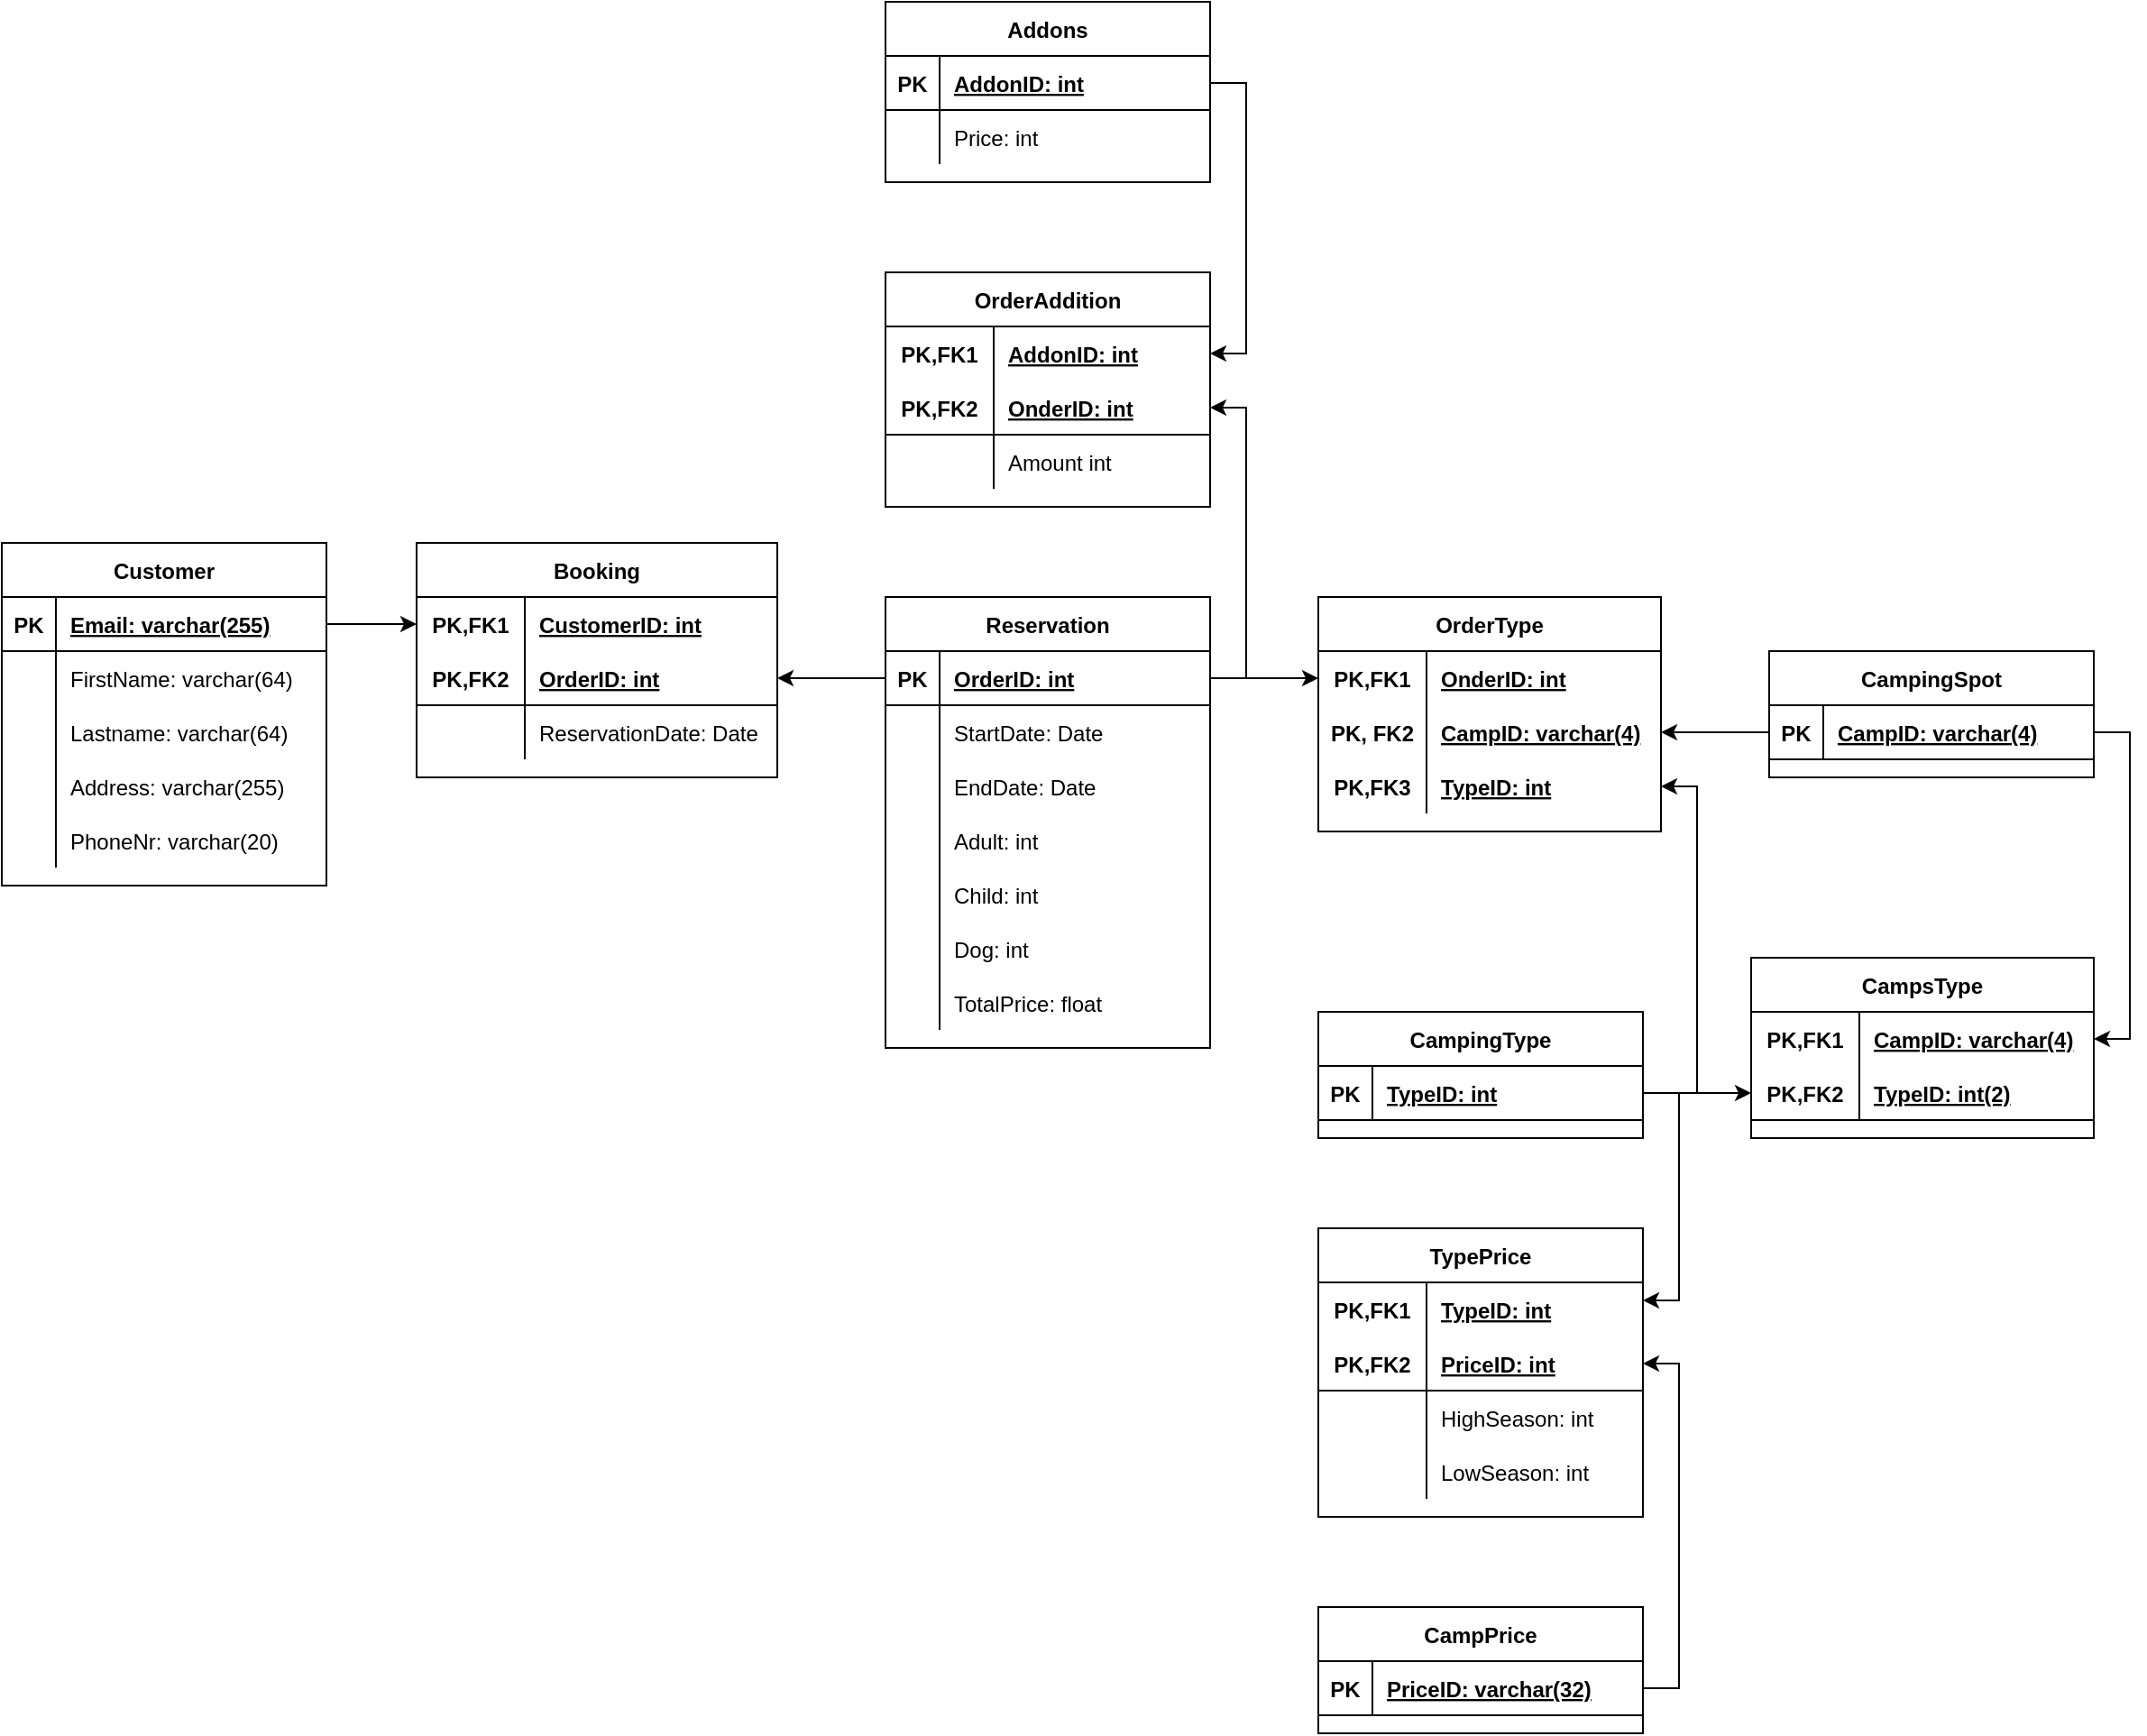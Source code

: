 <mxfile version="14.6.13" type="device"><diagram id="8k_QE-6eCoB8pI1QEJI6" name="Side-1"><mxGraphModel dx="1913" dy="806" grid="1" gridSize="10" guides="1" tooltips="1" connect="1" arrows="1" fold="1" page="1" pageScale="1" pageWidth="827" pageHeight="1169" math="0" shadow="0"><root><mxCell id="0"/><mxCell id="1" parent="0"/><mxCell id="-9gngWNy3dSb1qKCOOAD-1" value="Customer" style="shape=table;startSize=30;container=1;collapsible=1;childLayout=tableLayout;fixedRows=1;rowLines=0;fontStyle=1;align=center;resizeLast=1;" parent="1" vertex="1"><mxGeometry x="-600" y="400" width="180" height="190" as="geometry"/></mxCell><mxCell id="-9gngWNy3dSb1qKCOOAD-2" value="" style="shape=partialRectangle;collapsible=0;dropTarget=0;pointerEvents=0;fillColor=none;top=0;left=0;bottom=1;right=0;points=[[0,0.5],[1,0.5]];portConstraint=eastwest;" parent="-9gngWNy3dSb1qKCOOAD-1" vertex="1"><mxGeometry y="30" width="180" height="30" as="geometry"/></mxCell><mxCell id="-9gngWNy3dSb1qKCOOAD-3" value="PK" style="shape=partialRectangle;connectable=0;fillColor=none;top=0;left=0;bottom=0;right=0;fontStyle=1;overflow=hidden;" parent="-9gngWNy3dSb1qKCOOAD-2" vertex="1"><mxGeometry width="30" height="30" as="geometry"/></mxCell><mxCell id="-9gngWNy3dSb1qKCOOAD-4" value="Email: varchar(255)" style="shape=partialRectangle;connectable=0;fillColor=none;top=0;left=0;bottom=0;right=0;align=left;spacingLeft=6;fontStyle=5;overflow=hidden;" parent="-9gngWNy3dSb1qKCOOAD-2" vertex="1"><mxGeometry x="30" width="150" height="30" as="geometry"/></mxCell><mxCell id="-9gngWNy3dSb1qKCOOAD-5" value="" style="shape=partialRectangle;collapsible=0;dropTarget=0;pointerEvents=0;fillColor=none;top=0;left=0;bottom=0;right=0;points=[[0,0.5],[1,0.5]];portConstraint=eastwest;" parent="-9gngWNy3dSb1qKCOOAD-1" vertex="1"><mxGeometry y="60" width="180" height="30" as="geometry"/></mxCell><mxCell id="-9gngWNy3dSb1qKCOOAD-6" value="" style="shape=partialRectangle;connectable=0;fillColor=none;top=0;left=0;bottom=0;right=0;editable=1;overflow=hidden;" parent="-9gngWNy3dSb1qKCOOAD-5" vertex="1"><mxGeometry width="30" height="30" as="geometry"/></mxCell><mxCell id="-9gngWNy3dSb1qKCOOAD-7" value="FirstName: varchar(64)" style="shape=partialRectangle;connectable=0;fillColor=none;top=0;left=0;bottom=0;right=0;align=left;spacingLeft=6;overflow=hidden;" parent="-9gngWNy3dSb1qKCOOAD-5" vertex="1"><mxGeometry x="30" width="150" height="30" as="geometry"/></mxCell><mxCell id="-9gngWNy3dSb1qKCOOAD-135" value="" style="shape=partialRectangle;collapsible=0;dropTarget=0;pointerEvents=0;fillColor=none;top=0;left=0;bottom=0;right=0;points=[[0,0.5],[1,0.5]];portConstraint=eastwest;" parent="-9gngWNy3dSb1qKCOOAD-1" vertex="1"><mxGeometry y="90" width="180" height="30" as="geometry"/></mxCell><mxCell id="-9gngWNy3dSb1qKCOOAD-136" value="" style="shape=partialRectangle;connectable=0;fillColor=none;top=0;left=0;bottom=0;right=0;editable=1;overflow=hidden;" parent="-9gngWNy3dSb1qKCOOAD-135" vertex="1"><mxGeometry width="30" height="30" as="geometry"/></mxCell><mxCell id="-9gngWNy3dSb1qKCOOAD-137" value="Lastname: varchar(64)" style="shape=partialRectangle;connectable=0;fillColor=none;top=0;left=0;bottom=0;right=0;align=left;spacingLeft=6;overflow=hidden;" parent="-9gngWNy3dSb1qKCOOAD-135" vertex="1"><mxGeometry x="30" width="150" height="30" as="geometry"/></mxCell><mxCell id="-9gngWNy3dSb1qKCOOAD-8" value="" style="shape=partialRectangle;collapsible=0;dropTarget=0;pointerEvents=0;fillColor=none;top=0;left=0;bottom=0;right=0;points=[[0,0.5],[1,0.5]];portConstraint=eastwest;" parent="-9gngWNy3dSb1qKCOOAD-1" vertex="1"><mxGeometry y="120" width="180" height="30" as="geometry"/></mxCell><mxCell id="-9gngWNy3dSb1qKCOOAD-9" value="" style="shape=partialRectangle;connectable=0;fillColor=none;top=0;left=0;bottom=0;right=0;editable=1;overflow=hidden;" parent="-9gngWNy3dSb1qKCOOAD-8" vertex="1"><mxGeometry width="30" height="30" as="geometry"/></mxCell><mxCell id="-9gngWNy3dSb1qKCOOAD-10" value="Address: varchar(255)" style="shape=partialRectangle;connectable=0;fillColor=none;top=0;left=0;bottom=0;right=0;align=left;spacingLeft=6;overflow=hidden;" parent="-9gngWNy3dSb1qKCOOAD-8" vertex="1"><mxGeometry x="30" width="150" height="30" as="geometry"/></mxCell><mxCell id="-9gngWNy3dSb1qKCOOAD-11" value="" style="shape=partialRectangle;collapsible=0;dropTarget=0;pointerEvents=0;fillColor=none;top=0;left=0;bottom=0;right=0;points=[[0,0.5],[1,0.5]];portConstraint=eastwest;" parent="-9gngWNy3dSb1qKCOOAD-1" vertex="1"><mxGeometry y="150" width="180" height="30" as="geometry"/></mxCell><mxCell id="-9gngWNy3dSb1qKCOOAD-12" value="" style="shape=partialRectangle;connectable=0;fillColor=none;top=0;left=0;bottom=0;right=0;editable=1;overflow=hidden;" parent="-9gngWNy3dSb1qKCOOAD-11" vertex="1"><mxGeometry width="30" height="30" as="geometry"/></mxCell><mxCell id="-9gngWNy3dSb1qKCOOAD-13" value="PhoneNr: varchar(20)" style="shape=partialRectangle;connectable=0;fillColor=none;top=0;left=0;bottom=0;right=0;align=left;spacingLeft=6;overflow=hidden;" parent="-9gngWNy3dSb1qKCOOAD-11" vertex="1"><mxGeometry x="30" width="150" height="30" as="geometry"/></mxCell><mxCell id="-9gngWNy3dSb1qKCOOAD-17" value="Addons" style="shape=table;startSize=30;container=1;collapsible=1;childLayout=tableLayout;fixedRows=1;rowLines=0;fontStyle=1;align=center;resizeLast=1;" parent="1" vertex="1"><mxGeometry x="-110" y="100" width="180" height="100" as="geometry"/></mxCell><mxCell id="-9gngWNy3dSb1qKCOOAD-18" value="" style="shape=partialRectangle;collapsible=0;dropTarget=0;pointerEvents=0;fillColor=none;top=0;left=0;bottom=1;right=0;points=[[0,0.5],[1,0.5]];portConstraint=eastwest;" parent="-9gngWNy3dSb1qKCOOAD-17" vertex="1"><mxGeometry y="30" width="180" height="30" as="geometry"/></mxCell><mxCell id="-9gngWNy3dSb1qKCOOAD-19" value="PK" style="shape=partialRectangle;connectable=0;fillColor=none;top=0;left=0;bottom=0;right=0;fontStyle=1;overflow=hidden;" parent="-9gngWNy3dSb1qKCOOAD-18" vertex="1"><mxGeometry width="30" height="30" as="geometry"/></mxCell><mxCell id="-9gngWNy3dSb1qKCOOAD-20" value="AddonID: int" style="shape=partialRectangle;connectable=0;fillColor=none;top=0;left=0;bottom=0;right=0;align=left;spacingLeft=6;fontStyle=5;overflow=hidden;" parent="-9gngWNy3dSb1qKCOOAD-18" vertex="1"><mxGeometry x="30" width="150" height="30" as="geometry"/></mxCell><mxCell id="-9gngWNy3dSb1qKCOOAD-21" value="" style="shape=partialRectangle;collapsible=0;dropTarget=0;pointerEvents=0;fillColor=none;top=0;left=0;bottom=0;right=0;points=[[0,0.5],[1,0.5]];portConstraint=eastwest;" parent="-9gngWNy3dSb1qKCOOAD-17" vertex="1"><mxGeometry y="60" width="180" height="30" as="geometry"/></mxCell><mxCell id="-9gngWNy3dSb1qKCOOAD-22" value="" style="shape=partialRectangle;connectable=0;fillColor=none;top=0;left=0;bottom=0;right=0;editable=1;overflow=hidden;" parent="-9gngWNy3dSb1qKCOOAD-21" vertex="1"><mxGeometry width="30" height="30" as="geometry"/></mxCell><mxCell id="-9gngWNy3dSb1qKCOOAD-23" value="Price: int" style="shape=partialRectangle;connectable=0;fillColor=none;top=0;left=0;bottom=0;right=0;align=left;spacingLeft=6;overflow=hidden;" parent="-9gngWNy3dSb1qKCOOAD-21" vertex="1"><mxGeometry x="30" width="150" height="30" as="geometry"/></mxCell><mxCell id="-9gngWNy3dSb1qKCOOAD-46" value="CampingSpot" style="shape=table;startSize=30;container=1;collapsible=1;childLayout=tableLayout;fixedRows=1;rowLines=0;fontStyle=1;align=center;resizeLast=1;" parent="1" vertex="1"><mxGeometry x="380" y="460" width="180" height="70" as="geometry"/></mxCell><mxCell id="-9gngWNy3dSb1qKCOOAD-47" value="" style="shape=partialRectangle;collapsible=0;dropTarget=0;pointerEvents=0;fillColor=none;top=0;left=0;bottom=1;right=0;points=[[0,0.5],[1,0.5]];portConstraint=eastwest;" parent="-9gngWNy3dSb1qKCOOAD-46" vertex="1"><mxGeometry y="30" width="180" height="30" as="geometry"/></mxCell><mxCell id="-9gngWNy3dSb1qKCOOAD-48" value="PK" style="shape=partialRectangle;connectable=0;fillColor=none;top=0;left=0;bottom=0;right=0;fontStyle=1;overflow=hidden;" parent="-9gngWNy3dSb1qKCOOAD-47" vertex="1"><mxGeometry width="30" height="30" as="geometry"/></mxCell><mxCell id="-9gngWNy3dSb1qKCOOAD-49" value="CampID: varchar(4)" style="shape=partialRectangle;connectable=0;fillColor=none;top=0;left=0;bottom=0;right=0;align=left;spacingLeft=6;fontStyle=5;overflow=hidden;" parent="-9gngWNy3dSb1qKCOOAD-47" vertex="1"><mxGeometry x="30" width="150" height="30" as="geometry"/></mxCell><mxCell id="-9gngWNy3dSb1qKCOOAD-59" value="CampPrice" style="shape=table;startSize=30;container=1;collapsible=1;childLayout=tableLayout;fixedRows=1;rowLines=0;fontStyle=1;align=center;resizeLast=1;" parent="1" vertex="1"><mxGeometry x="130" y="990" width="180" height="70" as="geometry"/></mxCell><mxCell id="-9gngWNy3dSb1qKCOOAD-60" value="" style="shape=partialRectangle;collapsible=0;dropTarget=0;pointerEvents=0;fillColor=none;top=0;left=0;bottom=1;right=0;points=[[0,0.5],[1,0.5]];portConstraint=eastwest;" parent="-9gngWNy3dSb1qKCOOAD-59" vertex="1"><mxGeometry y="30" width="180" height="30" as="geometry"/></mxCell><mxCell id="-9gngWNy3dSb1qKCOOAD-61" value="PK" style="shape=partialRectangle;connectable=0;fillColor=none;top=0;left=0;bottom=0;right=0;fontStyle=1;overflow=hidden;" parent="-9gngWNy3dSb1qKCOOAD-60" vertex="1"><mxGeometry width="30" height="30" as="geometry"/></mxCell><mxCell id="-9gngWNy3dSb1qKCOOAD-62" value="PriceID: varchar(32)" style="shape=partialRectangle;connectable=0;fillColor=none;top=0;left=0;bottom=0;right=0;align=left;spacingLeft=6;fontStyle=5;overflow=hidden;" parent="-9gngWNy3dSb1qKCOOAD-60" vertex="1"><mxGeometry x="30" width="150" height="30" as="geometry"/></mxCell><mxCell id="-9gngWNy3dSb1qKCOOAD-122" value="Reservation" style="shape=table;startSize=30;container=1;collapsible=1;childLayout=tableLayout;fixedRows=1;rowLines=0;fontStyle=1;align=center;resizeLast=1;" parent="1" vertex="1"><mxGeometry x="-110" y="430" width="180" height="250" as="geometry"/></mxCell><mxCell id="-9gngWNy3dSb1qKCOOAD-123" value="" style="shape=partialRectangle;collapsible=0;dropTarget=0;pointerEvents=0;fillColor=none;top=0;left=0;bottom=1;right=0;points=[[0,0.5],[1,0.5]];portConstraint=eastwest;" parent="-9gngWNy3dSb1qKCOOAD-122" vertex="1"><mxGeometry y="30" width="180" height="30" as="geometry"/></mxCell><mxCell id="-9gngWNy3dSb1qKCOOAD-124" value="PK" style="shape=partialRectangle;connectable=0;fillColor=none;top=0;left=0;bottom=0;right=0;fontStyle=1;overflow=hidden;" parent="-9gngWNy3dSb1qKCOOAD-123" vertex="1"><mxGeometry width="30" height="30" as="geometry"/></mxCell><mxCell id="-9gngWNy3dSb1qKCOOAD-125" value="OrderID: int" style="shape=partialRectangle;connectable=0;fillColor=none;top=0;left=0;bottom=0;right=0;align=left;spacingLeft=6;fontStyle=5;overflow=hidden;" parent="-9gngWNy3dSb1qKCOOAD-123" vertex="1"><mxGeometry x="30" width="150" height="30" as="geometry"/></mxCell><mxCell id="-9gngWNy3dSb1qKCOOAD-126" value="" style="shape=partialRectangle;collapsible=0;dropTarget=0;pointerEvents=0;fillColor=none;top=0;left=0;bottom=0;right=0;points=[[0,0.5],[1,0.5]];portConstraint=eastwest;" parent="-9gngWNy3dSb1qKCOOAD-122" vertex="1"><mxGeometry y="60" width="180" height="30" as="geometry"/></mxCell><mxCell id="-9gngWNy3dSb1qKCOOAD-127" value="" style="shape=partialRectangle;connectable=0;fillColor=none;top=0;left=0;bottom=0;right=0;editable=1;overflow=hidden;" parent="-9gngWNy3dSb1qKCOOAD-126" vertex="1"><mxGeometry width="30" height="30" as="geometry"/></mxCell><mxCell id="-9gngWNy3dSb1qKCOOAD-128" value="StartDate: Date" style="shape=partialRectangle;connectable=0;fillColor=none;top=0;left=0;bottom=0;right=0;align=left;spacingLeft=6;overflow=hidden;" parent="-9gngWNy3dSb1qKCOOAD-126" vertex="1"><mxGeometry x="30" width="150" height="30" as="geometry"/></mxCell><mxCell id="-9gngWNy3dSb1qKCOOAD-129" value="" style="shape=partialRectangle;collapsible=0;dropTarget=0;pointerEvents=0;fillColor=none;top=0;left=0;bottom=0;right=0;points=[[0,0.5],[1,0.5]];portConstraint=eastwest;" parent="-9gngWNy3dSb1qKCOOAD-122" vertex="1"><mxGeometry y="90" width="180" height="30" as="geometry"/></mxCell><mxCell id="-9gngWNy3dSb1qKCOOAD-130" value="" style="shape=partialRectangle;connectable=0;fillColor=none;top=0;left=0;bottom=0;right=0;editable=1;overflow=hidden;" parent="-9gngWNy3dSb1qKCOOAD-129" vertex="1"><mxGeometry width="30" height="30" as="geometry"/></mxCell><mxCell id="-9gngWNy3dSb1qKCOOAD-131" value="EndDate: Date" style="shape=partialRectangle;connectable=0;fillColor=none;top=0;left=0;bottom=0;right=0;align=left;spacingLeft=6;overflow=hidden;" parent="-9gngWNy3dSb1qKCOOAD-129" vertex="1"><mxGeometry x="30" width="150" height="30" as="geometry"/></mxCell><mxCell id="-9gngWNy3dSb1qKCOOAD-132" value="" style="shape=partialRectangle;collapsible=0;dropTarget=0;pointerEvents=0;fillColor=none;top=0;left=0;bottom=0;right=0;points=[[0,0.5],[1,0.5]];portConstraint=eastwest;" parent="-9gngWNy3dSb1qKCOOAD-122" vertex="1"><mxGeometry y="120" width="180" height="30" as="geometry"/></mxCell><mxCell id="-9gngWNy3dSb1qKCOOAD-133" value="" style="shape=partialRectangle;connectable=0;fillColor=none;top=0;left=0;bottom=0;right=0;editable=1;overflow=hidden;" parent="-9gngWNy3dSb1qKCOOAD-132" vertex="1"><mxGeometry width="30" height="30" as="geometry"/></mxCell><mxCell id="-9gngWNy3dSb1qKCOOAD-134" value="Adult: int" style="shape=partialRectangle;connectable=0;fillColor=none;top=0;left=0;bottom=0;right=0;align=left;spacingLeft=6;overflow=hidden;" parent="-9gngWNy3dSb1qKCOOAD-132" vertex="1"><mxGeometry x="30" width="150" height="30" as="geometry"/></mxCell><mxCell id="-9gngWNy3dSb1qKCOOAD-138" value="" style="shape=partialRectangle;collapsible=0;dropTarget=0;pointerEvents=0;fillColor=none;top=0;left=0;bottom=0;right=0;points=[[0,0.5],[1,0.5]];portConstraint=eastwest;" parent="-9gngWNy3dSb1qKCOOAD-122" vertex="1"><mxGeometry y="150" width="180" height="30" as="geometry"/></mxCell><mxCell id="-9gngWNy3dSb1qKCOOAD-139" value="" style="shape=partialRectangle;connectable=0;fillColor=none;top=0;left=0;bottom=0;right=0;editable=1;overflow=hidden;" parent="-9gngWNy3dSb1qKCOOAD-138" vertex="1"><mxGeometry width="30" height="30" as="geometry"/></mxCell><mxCell id="-9gngWNy3dSb1qKCOOAD-140" value="Child: int" style="shape=partialRectangle;connectable=0;fillColor=none;top=0;left=0;bottom=0;right=0;align=left;spacingLeft=6;overflow=hidden;" parent="-9gngWNy3dSb1qKCOOAD-138" vertex="1"><mxGeometry x="30" width="150" height="30" as="geometry"/></mxCell><mxCell id="-9gngWNy3dSb1qKCOOAD-141" value="" style="shape=partialRectangle;collapsible=0;dropTarget=0;pointerEvents=0;fillColor=none;top=0;left=0;bottom=0;right=0;points=[[0,0.5],[1,0.5]];portConstraint=eastwest;" parent="-9gngWNy3dSb1qKCOOAD-122" vertex="1"><mxGeometry y="180" width="180" height="30" as="geometry"/></mxCell><mxCell id="-9gngWNy3dSb1qKCOOAD-142" value="" style="shape=partialRectangle;connectable=0;fillColor=none;top=0;left=0;bottom=0;right=0;editable=1;overflow=hidden;" parent="-9gngWNy3dSb1qKCOOAD-141" vertex="1"><mxGeometry width="30" height="30" as="geometry"/></mxCell><mxCell id="-9gngWNy3dSb1qKCOOAD-143" value="Dog: int" style="shape=partialRectangle;connectable=0;fillColor=none;top=0;left=0;bottom=0;right=0;align=left;spacingLeft=6;overflow=hidden;" parent="-9gngWNy3dSb1qKCOOAD-141" vertex="1"><mxGeometry x="30" width="150" height="30" as="geometry"/></mxCell><mxCell id="nO3siSgM0JV57Eo5iNz4-1" value="" style="shape=partialRectangle;collapsible=0;dropTarget=0;pointerEvents=0;fillColor=none;top=0;left=0;bottom=0;right=0;points=[[0,0.5],[1,0.5]];portConstraint=eastwest;" vertex="1" parent="-9gngWNy3dSb1qKCOOAD-122"><mxGeometry y="210" width="180" height="30" as="geometry"/></mxCell><mxCell id="nO3siSgM0JV57Eo5iNz4-2" value="" style="shape=partialRectangle;connectable=0;fillColor=none;top=0;left=0;bottom=0;right=0;editable=1;overflow=hidden;" vertex="1" parent="nO3siSgM0JV57Eo5iNz4-1"><mxGeometry width="30" height="30" as="geometry"/></mxCell><mxCell id="nO3siSgM0JV57Eo5iNz4-3" value="TotalPrice: float" style="shape=partialRectangle;connectable=0;fillColor=none;top=0;left=0;bottom=0;right=0;align=left;spacingLeft=6;overflow=hidden;" vertex="1" parent="nO3siSgM0JV57Eo5iNz4-1"><mxGeometry x="30" width="150" height="30" as="geometry"/></mxCell><mxCell id="-9gngWNy3dSb1qKCOOAD-144" value="Booking" style="shape=table;startSize=30;container=1;collapsible=1;childLayout=tableLayout;fixedRows=1;rowLines=0;fontStyle=1;align=center;resizeLast=1;" parent="1" vertex="1"><mxGeometry x="-370" y="400" width="200" height="130.0" as="geometry"/></mxCell><mxCell id="-9gngWNy3dSb1qKCOOAD-145" value="" style="shape=partialRectangle;collapsible=0;dropTarget=0;pointerEvents=0;fillColor=none;top=0;left=0;bottom=0;right=0;points=[[0,0.5],[1,0.5]];portConstraint=eastwest;" parent="-9gngWNy3dSb1qKCOOAD-144" vertex="1"><mxGeometry y="30" width="200" height="30" as="geometry"/></mxCell><mxCell id="-9gngWNy3dSb1qKCOOAD-146" value="PK,FK1" style="shape=partialRectangle;connectable=0;fillColor=none;top=0;left=0;bottom=0;right=0;fontStyle=1;overflow=hidden;" parent="-9gngWNy3dSb1qKCOOAD-145" vertex="1"><mxGeometry width="60" height="30" as="geometry"/></mxCell><mxCell id="-9gngWNy3dSb1qKCOOAD-147" value="CustomerID: int" style="shape=partialRectangle;connectable=0;fillColor=none;top=0;left=0;bottom=0;right=0;align=left;spacingLeft=6;fontStyle=5;overflow=hidden;" parent="-9gngWNy3dSb1qKCOOAD-145" vertex="1"><mxGeometry x="60" width="140" height="30" as="geometry"/></mxCell><mxCell id="-9gngWNy3dSb1qKCOOAD-148" value="" style="shape=partialRectangle;collapsible=0;dropTarget=0;pointerEvents=0;fillColor=none;top=0;left=0;bottom=1;right=0;points=[[0,0.5],[1,0.5]];portConstraint=eastwest;" parent="-9gngWNy3dSb1qKCOOAD-144" vertex="1"><mxGeometry y="60" width="200" height="30" as="geometry"/></mxCell><mxCell id="-9gngWNy3dSb1qKCOOAD-149" value="PK,FK2" style="shape=partialRectangle;connectable=0;fillColor=none;top=0;left=0;bottom=0;right=0;fontStyle=1;overflow=hidden;" parent="-9gngWNy3dSb1qKCOOAD-148" vertex="1"><mxGeometry width="60" height="30" as="geometry"/></mxCell><mxCell id="-9gngWNy3dSb1qKCOOAD-150" value="OrderID: int" style="shape=partialRectangle;connectable=0;fillColor=none;top=0;left=0;bottom=0;right=0;align=left;spacingLeft=6;fontStyle=5;overflow=hidden;" parent="-9gngWNy3dSb1qKCOOAD-148" vertex="1"><mxGeometry x="60" width="140" height="30" as="geometry"/></mxCell><mxCell id="-9gngWNy3dSb1qKCOOAD-151" value="" style="shape=partialRectangle;collapsible=0;dropTarget=0;pointerEvents=0;fillColor=none;top=0;left=0;bottom=0;right=0;points=[[0,0.5],[1,0.5]];portConstraint=eastwest;" parent="-9gngWNy3dSb1qKCOOAD-144" vertex="1"><mxGeometry y="90" width="200" height="30" as="geometry"/></mxCell><mxCell id="-9gngWNy3dSb1qKCOOAD-152" value="" style="shape=partialRectangle;connectable=0;fillColor=none;top=0;left=0;bottom=0;right=0;editable=1;overflow=hidden;" parent="-9gngWNy3dSb1qKCOOAD-151" vertex="1"><mxGeometry width="60" height="30" as="geometry"/></mxCell><mxCell id="-9gngWNy3dSb1qKCOOAD-153" value="ReservationDate: Date" style="shape=partialRectangle;connectable=0;fillColor=none;top=0;left=0;bottom=0;right=0;align=left;spacingLeft=6;overflow=hidden;" parent="-9gngWNy3dSb1qKCOOAD-151" vertex="1"><mxGeometry x="60" width="140" height="30" as="geometry"/></mxCell><mxCell id="-9gngWNy3dSb1qKCOOAD-157" style="edgeStyle=orthogonalEdgeStyle;rounded=0;orthogonalLoop=1;jettySize=auto;html=1;entryX=0;entryY=0.5;entryDx=0;entryDy=0;exitX=1;exitY=0.5;exitDx=0;exitDy=0;" parent="1" source="-9gngWNy3dSb1qKCOOAD-2" target="-9gngWNy3dSb1qKCOOAD-145" edge="1"><mxGeometry relative="1" as="geometry"><mxPoint x="-400" y="460" as="sourcePoint"/></mxGeometry></mxCell><mxCell id="-9gngWNy3dSb1qKCOOAD-158" style="edgeStyle=orthogonalEdgeStyle;rounded=0;orthogonalLoop=1;jettySize=auto;html=1;exitX=0;exitY=0.5;exitDx=0;exitDy=0;entryX=1;entryY=0.5;entryDx=0;entryDy=0;" parent="1" source="-9gngWNy3dSb1qKCOOAD-123" target="-9gngWNy3dSb1qKCOOAD-148" edge="1"><mxGeometry relative="1" as="geometry"/></mxCell><mxCell id="-9gngWNy3dSb1qKCOOAD-172" value="OrderType" style="shape=table;startSize=30;container=1;collapsible=1;childLayout=tableLayout;fixedRows=1;rowLines=0;fontStyle=1;align=center;resizeLast=1;" parent="1" vertex="1"><mxGeometry x="130" y="430" width="190" height="130" as="geometry"/></mxCell><mxCell id="-9gngWNy3dSb1qKCOOAD-173" value="" style="shape=partialRectangle;collapsible=0;dropTarget=0;pointerEvents=0;fillColor=none;top=0;left=0;bottom=0;right=0;points=[[0,0.5],[1,0.5]];portConstraint=eastwest;" parent="-9gngWNy3dSb1qKCOOAD-172" vertex="1"><mxGeometry y="30" width="190" height="30" as="geometry"/></mxCell><mxCell id="-9gngWNy3dSb1qKCOOAD-174" value="PK,FK1" style="shape=partialRectangle;connectable=0;fillColor=none;top=0;left=0;bottom=0;right=0;fontStyle=1;overflow=hidden;" parent="-9gngWNy3dSb1qKCOOAD-173" vertex="1"><mxGeometry width="60" height="30" as="geometry"/></mxCell><mxCell id="-9gngWNy3dSb1qKCOOAD-175" value="OnderID: int" style="shape=partialRectangle;connectable=0;fillColor=none;top=0;left=0;bottom=0;right=0;align=left;spacingLeft=6;fontStyle=5;overflow=hidden;" parent="-9gngWNy3dSb1qKCOOAD-173" vertex="1"><mxGeometry x="60" width="130" height="30" as="geometry"/></mxCell><mxCell id="HLL3g50iZwqqdh7483FJ-14" value="" style="shape=partialRectangle;collapsible=0;dropTarget=0;pointerEvents=0;fillColor=none;top=0;left=0;bottom=0;right=0;points=[[0,0.5],[1,0.5]];portConstraint=eastwest;" parent="-9gngWNy3dSb1qKCOOAD-172" vertex="1"><mxGeometry y="60" width="190" height="30" as="geometry"/></mxCell><mxCell id="HLL3g50iZwqqdh7483FJ-15" value="PK, FK2" style="shape=partialRectangle;connectable=0;fillColor=none;top=0;left=0;bottom=0;right=0;fontStyle=1;overflow=hidden;" parent="HLL3g50iZwqqdh7483FJ-14" vertex="1"><mxGeometry width="60" height="30" as="geometry"/></mxCell><mxCell id="HLL3g50iZwqqdh7483FJ-16" value="CampID: varchar(4)" style="shape=partialRectangle;connectable=0;fillColor=none;top=0;left=0;bottom=0;right=0;align=left;spacingLeft=6;fontStyle=5;overflow=hidden;" parent="HLL3g50iZwqqdh7483FJ-14" vertex="1"><mxGeometry x="60" width="130" height="30" as="geometry"/></mxCell><mxCell id="-9gngWNy3dSb1qKCOOAD-176" value="" style="shape=partialRectangle;collapsible=0;dropTarget=0;pointerEvents=0;fillColor=none;top=0;left=0;bottom=1;right=0;points=[[0,0.5],[1,0.5]];portConstraint=eastwest;strokeColor=none;" parent="-9gngWNy3dSb1qKCOOAD-172" vertex="1"><mxGeometry y="90" width="190" height="30" as="geometry"/></mxCell><mxCell id="-9gngWNy3dSb1qKCOOAD-177" value="PK,FK3" style="shape=partialRectangle;connectable=0;fillColor=none;top=0;left=0;bottom=0;right=0;fontStyle=1;overflow=hidden;" parent="-9gngWNy3dSb1qKCOOAD-176" vertex="1"><mxGeometry width="60" height="30" as="geometry"/></mxCell><mxCell id="-9gngWNy3dSb1qKCOOAD-178" value="TypeID: int" style="shape=partialRectangle;connectable=0;fillColor=none;top=0;left=0;bottom=0;right=0;align=left;spacingLeft=6;fontStyle=5;overflow=hidden;" parent="-9gngWNy3dSb1qKCOOAD-176" vertex="1"><mxGeometry x="60" width="130" height="30" as="geometry"/></mxCell><mxCell id="-9gngWNy3dSb1qKCOOAD-193" style="edgeStyle=orthogonalEdgeStyle;rounded=0;orthogonalLoop=1;jettySize=auto;html=1;exitX=0;exitY=0.5;exitDx=0;exitDy=0;entryX=1;entryY=0.5;entryDx=0;entryDy=0;" parent="1" source="-9gngWNy3dSb1qKCOOAD-47" target="HLL3g50iZwqqdh7483FJ-14" edge="1"><mxGeometry relative="1" as="geometry"/></mxCell><mxCell id="-9gngWNy3dSb1qKCOOAD-194" style="edgeStyle=orthogonalEdgeStyle;rounded=0;orthogonalLoop=1;jettySize=auto;html=1;exitX=1;exitY=0.5;exitDx=0;exitDy=0;entryX=0;entryY=0.5;entryDx=0;entryDy=0;" parent="1" source="-9gngWNy3dSb1qKCOOAD-123" target="-9gngWNy3dSb1qKCOOAD-173" edge="1"><mxGeometry relative="1" as="geometry"/></mxCell><mxCell id="HLL3g50iZwqqdh7483FJ-1" value="CampingType" style="shape=table;startSize=30;container=1;collapsible=1;childLayout=tableLayout;fixedRows=1;rowLines=0;fontStyle=1;align=center;resizeLast=1;" parent="1" vertex="1"><mxGeometry x="130" y="660" width="180" height="70" as="geometry"/></mxCell><mxCell id="HLL3g50iZwqqdh7483FJ-2" value="" style="shape=partialRectangle;collapsible=0;dropTarget=0;pointerEvents=0;fillColor=none;top=0;left=0;bottom=1;right=0;points=[[0,0.5],[1,0.5]];portConstraint=eastwest;" parent="HLL3g50iZwqqdh7483FJ-1" vertex="1"><mxGeometry y="30" width="180" height="30" as="geometry"/></mxCell><mxCell id="HLL3g50iZwqqdh7483FJ-3" value="PK" style="shape=partialRectangle;connectable=0;fillColor=none;top=0;left=0;bottom=0;right=0;fontStyle=1;overflow=hidden;" parent="HLL3g50iZwqqdh7483FJ-2" vertex="1"><mxGeometry width="30" height="30" as="geometry"/></mxCell><mxCell id="HLL3g50iZwqqdh7483FJ-4" value="TypeID: int" style="shape=partialRectangle;connectable=0;fillColor=none;top=0;left=0;bottom=0;right=0;align=left;spacingLeft=6;fontStyle=5;overflow=hidden;" parent="HLL3g50iZwqqdh7483FJ-2" vertex="1"><mxGeometry x="30" width="150" height="30" as="geometry"/></mxCell><mxCell id="HLL3g50iZwqqdh7483FJ-17" style="edgeStyle=orthogonalEdgeStyle;rounded=0;orthogonalLoop=1;jettySize=auto;html=1;exitX=1;exitY=0.5;exitDx=0;exitDy=0;entryX=1;entryY=0.5;entryDx=0;entryDy=0;" parent="1" source="HLL3g50iZwqqdh7483FJ-2" target="-9gngWNy3dSb1qKCOOAD-176" edge="1"><mxGeometry relative="1" as="geometry"/></mxCell><mxCell id="HLL3g50iZwqqdh7483FJ-18" value="TypePrice" style="shape=table;startSize=30;container=1;collapsible=1;childLayout=tableLayout;fixedRows=1;rowLines=0;fontStyle=1;align=center;resizeLast=1;" parent="1" vertex="1"><mxGeometry x="130" y="780" width="180" height="160" as="geometry"/></mxCell><mxCell id="HLL3g50iZwqqdh7483FJ-19" value="" style="shape=partialRectangle;collapsible=0;dropTarget=0;pointerEvents=0;fillColor=none;top=0;left=0;bottom=0;right=0;points=[[0,0.5],[1,0.5]];portConstraint=eastwest;" parent="HLL3g50iZwqqdh7483FJ-18" vertex="1"><mxGeometry y="30" width="180" height="30" as="geometry"/></mxCell><mxCell id="HLL3g50iZwqqdh7483FJ-20" value="PK,FK1" style="shape=partialRectangle;connectable=0;fillColor=none;top=0;left=0;bottom=0;right=0;fontStyle=1;overflow=hidden;" parent="HLL3g50iZwqqdh7483FJ-19" vertex="1"><mxGeometry width="60" height="30" as="geometry"/></mxCell><mxCell id="HLL3g50iZwqqdh7483FJ-21" value="TypeID: int" style="shape=partialRectangle;connectable=0;fillColor=none;top=0;left=0;bottom=0;right=0;align=left;spacingLeft=6;fontStyle=5;overflow=hidden;" parent="HLL3g50iZwqqdh7483FJ-19" vertex="1"><mxGeometry x="60" width="120" height="30" as="geometry"/></mxCell><mxCell id="HLL3g50iZwqqdh7483FJ-22" value="" style="shape=partialRectangle;collapsible=0;dropTarget=0;pointerEvents=0;fillColor=none;top=0;left=0;bottom=1;right=0;points=[[0,0.5],[1,0.5]];portConstraint=eastwest;" parent="HLL3g50iZwqqdh7483FJ-18" vertex="1"><mxGeometry y="60" width="180" height="30" as="geometry"/></mxCell><mxCell id="HLL3g50iZwqqdh7483FJ-23" value="PK,FK2" style="shape=partialRectangle;connectable=0;fillColor=none;top=0;left=0;bottom=0;right=0;fontStyle=1;overflow=hidden;" parent="HLL3g50iZwqqdh7483FJ-22" vertex="1"><mxGeometry width="60" height="30" as="geometry"/></mxCell><mxCell id="HLL3g50iZwqqdh7483FJ-24" value="PriceID: int" style="shape=partialRectangle;connectable=0;fillColor=none;top=0;left=0;bottom=0;right=0;align=left;spacingLeft=6;fontStyle=5;overflow=hidden;" parent="HLL3g50iZwqqdh7483FJ-22" vertex="1"><mxGeometry x="60" width="120" height="30" as="geometry"/></mxCell><mxCell id="HLL3g50iZwqqdh7483FJ-25" value="" style="shape=partialRectangle;collapsible=0;dropTarget=0;pointerEvents=0;fillColor=none;top=0;left=0;bottom=0;right=0;points=[[0,0.5],[1,0.5]];portConstraint=eastwest;" parent="HLL3g50iZwqqdh7483FJ-18" vertex="1"><mxGeometry y="90" width="180" height="30" as="geometry"/></mxCell><mxCell id="HLL3g50iZwqqdh7483FJ-26" value="" style="shape=partialRectangle;connectable=0;fillColor=none;top=0;left=0;bottom=0;right=0;editable=1;overflow=hidden;" parent="HLL3g50iZwqqdh7483FJ-25" vertex="1"><mxGeometry width="60" height="30" as="geometry"/></mxCell><mxCell id="HLL3g50iZwqqdh7483FJ-27" value="HighSeason: int" style="shape=partialRectangle;connectable=0;fillColor=none;top=0;left=0;bottom=0;right=0;align=left;spacingLeft=6;overflow=hidden;" parent="HLL3g50iZwqqdh7483FJ-25" vertex="1"><mxGeometry x="60" width="120" height="30" as="geometry"/></mxCell><mxCell id="HLL3g50iZwqqdh7483FJ-28" value="" style="shape=partialRectangle;collapsible=0;dropTarget=0;pointerEvents=0;fillColor=none;top=0;left=0;bottom=0;right=0;points=[[0,0.5],[1,0.5]];portConstraint=eastwest;" parent="HLL3g50iZwqqdh7483FJ-18" vertex="1"><mxGeometry y="120" width="180" height="30" as="geometry"/></mxCell><mxCell id="HLL3g50iZwqqdh7483FJ-29" value="" style="shape=partialRectangle;connectable=0;fillColor=none;top=0;left=0;bottom=0;right=0;editable=1;overflow=hidden;" parent="HLL3g50iZwqqdh7483FJ-28" vertex="1"><mxGeometry width="60" height="30" as="geometry"/></mxCell><mxCell id="HLL3g50iZwqqdh7483FJ-30" value="LowSeason: int" style="shape=partialRectangle;connectable=0;fillColor=none;top=0;left=0;bottom=0;right=0;align=left;spacingLeft=6;overflow=hidden;" parent="HLL3g50iZwqqdh7483FJ-28" vertex="1"><mxGeometry x="60" width="120" height="30" as="geometry"/></mxCell><mxCell id="HLL3g50iZwqqdh7483FJ-31" style="edgeStyle=orthogonalEdgeStyle;rounded=0;orthogonalLoop=1;jettySize=auto;html=1;exitX=1;exitY=0.5;exitDx=0;exitDy=0;entryX=1;entryY=0.25;entryDx=0;entryDy=0;" parent="1" source="HLL3g50iZwqqdh7483FJ-2" target="HLL3g50iZwqqdh7483FJ-18" edge="1"><mxGeometry relative="1" as="geometry"/></mxCell><mxCell id="HLL3g50iZwqqdh7483FJ-32" style="edgeStyle=orthogonalEdgeStyle;rounded=0;orthogonalLoop=1;jettySize=auto;html=1;exitX=1;exitY=0.5;exitDx=0;exitDy=0;entryX=1;entryY=0.5;entryDx=0;entryDy=0;" parent="1" source="-9gngWNy3dSb1qKCOOAD-60" target="HLL3g50iZwqqdh7483FJ-22" edge="1"><mxGeometry relative="1" as="geometry"/></mxCell><mxCell id="HLL3g50iZwqqdh7483FJ-46" value="CampsType" style="shape=table;startSize=30;container=1;collapsible=1;childLayout=tableLayout;fixedRows=1;rowLines=0;fontStyle=1;align=center;resizeLast=1;" parent="1" vertex="1"><mxGeometry x="370" y="630" width="190" height="100" as="geometry"/></mxCell><mxCell id="HLL3g50iZwqqdh7483FJ-47" value="" style="shape=partialRectangle;collapsible=0;dropTarget=0;pointerEvents=0;fillColor=none;top=0;left=0;bottom=0;right=0;points=[[0,0.5],[1,0.5]];portConstraint=eastwest;" parent="HLL3g50iZwqqdh7483FJ-46" vertex="1"><mxGeometry y="30" width="190" height="30" as="geometry"/></mxCell><mxCell id="HLL3g50iZwqqdh7483FJ-48" value="PK,FK1" style="shape=partialRectangle;connectable=0;fillColor=none;top=0;left=0;bottom=0;right=0;fontStyle=1;overflow=hidden;" parent="HLL3g50iZwqqdh7483FJ-47" vertex="1"><mxGeometry width="60" height="30" as="geometry"/></mxCell><mxCell id="HLL3g50iZwqqdh7483FJ-49" value="CampID: varchar(4)" style="shape=partialRectangle;connectable=0;fillColor=none;top=0;left=0;bottom=0;right=0;align=left;spacingLeft=6;fontStyle=5;overflow=hidden;" parent="HLL3g50iZwqqdh7483FJ-47" vertex="1"><mxGeometry x="60" width="130" height="30" as="geometry"/></mxCell><mxCell id="HLL3g50iZwqqdh7483FJ-50" value="" style="shape=partialRectangle;collapsible=0;dropTarget=0;pointerEvents=0;fillColor=none;top=0;left=0;bottom=1;right=0;points=[[0,0.5],[1,0.5]];portConstraint=eastwest;" parent="HLL3g50iZwqqdh7483FJ-46" vertex="1"><mxGeometry y="60" width="190" height="30" as="geometry"/></mxCell><mxCell id="HLL3g50iZwqqdh7483FJ-51" value="PK,FK2" style="shape=partialRectangle;connectable=0;fillColor=none;top=0;left=0;bottom=0;right=0;fontStyle=1;overflow=hidden;" parent="HLL3g50iZwqqdh7483FJ-50" vertex="1"><mxGeometry width="60" height="30" as="geometry"/></mxCell><mxCell id="HLL3g50iZwqqdh7483FJ-52" value="TypeID: int(2)" style="shape=partialRectangle;connectable=0;fillColor=none;top=0;left=0;bottom=0;right=0;align=left;spacingLeft=6;fontStyle=5;overflow=hidden;" parent="HLL3g50iZwqqdh7483FJ-50" vertex="1"><mxGeometry x="60" width="130" height="30" as="geometry"/></mxCell><mxCell id="HLL3g50iZwqqdh7483FJ-59" style="edgeStyle=orthogonalEdgeStyle;rounded=0;orthogonalLoop=1;jettySize=auto;html=1;exitX=1;exitY=0.5;exitDx=0;exitDy=0;entryX=1;entryY=0.5;entryDx=0;entryDy=0;" parent="1" source="-9gngWNy3dSb1qKCOOAD-47" target="HLL3g50iZwqqdh7483FJ-47" edge="1"><mxGeometry relative="1" as="geometry"/></mxCell><mxCell id="HLL3g50iZwqqdh7483FJ-60" style="edgeStyle=orthogonalEdgeStyle;rounded=0;orthogonalLoop=1;jettySize=auto;html=1;exitX=1;exitY=0.5;exitDx=0;exitDy=0;entryX=0;entryY=0.75;entryDx=0;entryDy=0;" parent="1" source="HLL3g50iZwqqdh7483FJ-2" target="HLL3g50iZwqqdh7483FJ-46" edge="1"><mxGeometry relative="1" as="geometry"/></mxCell><mxCell id="HLL3g50iZwqqdh7483FJ-61" value="OrderAddition" style="shape=table;startSize=30;container=1;collapsible=1;childLayout=tableLayout;fixedRows=1;rowLines=0;fontStyle=1;align=center;resizeLast=1;" parent="1" vertex="1"><mxGeometry x="-110" y="250" width="180" height="130" as="geometry"/></mxCell><mxCell id="HLL3g50iZwqqdh7483FJ-62" value="" style="shape=partialRectangle;collapsible=0;dropTarget=0;pointerEvents=0;fillColor=none;top=0;left=0;bottom=0;right=0;points=[[0,0.5],[1,0.5]];portConstraint=eastwest;" parent="HLL3g50iZwqqdh7483FJ-61" vertex="1"><mxGeometry y="30" width="180" height="30" as="geometry"/></mxCell><mxCell id="HLL3g50iZwqqdh7483FJ-63" value="PK,FK1" style="shape=partialRectangle;connectable=0;fillColor=none;top=0;left=0;bottom=0;right=0;fontStyle=1;overflow=hidden;" parent="HLL3g50iZwqqdh7483FJ-62" vertex="1"><mxGeometry width="60" height="30" as="geometry"/></mxCell><mxCell id="HLL3g50iZwqqdh7483FJ-64" value="AddonID: int" style="shape=partialRectangle;connectable=0;fillColor=none;top=0;left=0;bottom=0;right=0;align=left;spacingLeft=6;fontStyle=5;overflow=hidden;" parent="HLL3g50iZwqqdh7483FJ-62" vertex="1"><mxGeometry x="60" width="120" height="30" as="geometry"/></mxCell><mxCell id="HLL3g50iZwqqdh7483FJ-65" value="" style="shape=partialRectangle;collapsible=0;dropTarget=0;pointerEvents=0;fillColor=none;top=0;left=0;bottom=1;right=0;points=[[0,0.5],[1,0.5]];portConstraint=eastwest;" parent="HLL3g50iZwqqdh7483FJ-61" vertex="1"><mxGeometry y="60" width="180" height="30" as="geometry"/></mxCell><mxCell id="HLL3g50iZwqqdh7483FJ-66" value="PK,FK2" style="shape=partialRectangle;connectable=0;fillColor=none;top=0;left=0;bottom=0;right=0;fontStyle=1;overflow=hidden;" parent="HLL3g50iZwqqdh7483FJ-65" vertex="1"><mxGeometry width="60" height="30" as="geometry"/></mxCell><mxCell id="HLL3g50iZwqqdh7483FJ-67" value="OnderID: int" style="shape=partialRectangle;connectable=0;fillColor=none;top=0;left=0;bottom=0;right=0;align=left;spacingLeft=6;fontStyle=5;overflow=hidden;" parent="HLL3g50iZwqqdh7483FJ-65" vertex="1"><mxGeometry x="60" width="120" height="30" as="geometry"/></mxCell><mxCell id="HLL3g50iZwqqdh7483FJ-68" value="" style="shape=partialRectangle;collapsible=0;dropTarget=0;pointerEvents=0;fillColor=none;top=0;left=0;bottom=0;right=0;points=[[0,0.5],[1,0.5]];portConstraint=eastwest;" parent="HLL3g50iZwqqdh7483FJ-61" vertex="1"><mxGeometry y="90" width="180" height="30" as="geometry"/></mxCell><mxCell id="HLL3g50iZwqqdh7483FJ-69" value="" style="shape=partialRectangle;connectable=0;fillColor=none;top=0;left=0;bottom=0;right=0;editable=1;overflow=hidden;" parent="HLL3g50iZwqqdh7483FJ-68" vertex="1"><mxGeometry width="60" height="30" as="geometry"/></mxCell><mxCell id="HLL3g50iZwqqdh7483FJ-70" value="Amount int" style="shape=partialRectangle;connectable=0;fillColor=none;top=0;left=0;bottom=0;right=0;align=left;spacingLeft=6;overflow=hidden;" parent="HLL3g50iZwqqdh7483FJ-68" vertex="1"><mxGeometry x="60" width="120" height="30" as="geometry"/></mxCell><mxCell id="HLL3g50iZwqqdh7483FJ-74" style="edgeStyle=orthogonalEdgeStyle;rounded=0;orthogonalLoop=1;jettySize=auto;html=1;exitX=1;exitY=0.5;exitDx=0;exitDy=0;entryX=1;entryY=0.5;entryDx=0;entryDy=0;" parent="1" source="-9gngWNy3dSb1qKCOOAD-123" target="HLL3g50iZwqqdh7483FJ-65" edge="1"><mxGeometry relative="1" as="geometry"/></mxCell><mxCell id="HLL3g50iZwqqdh7483FJ-75" style="edgeStyle=orthogonalEdgeStyle;rounded=0;orthogonalLoop=1;jettySize=auto;html=1;exitX=1;exitY=0.5;exitDx=0;exitDy=0;entryX=1;entryY=0.5;entryDx=0;entryDy=0;" parent="1" source="-9gngWNy3dSb1qKCOOAD-18" target="HLL3g50iZwqqdh7483FJ-62" edge="1"><mxGeometry relative="1" as="geometry"/></mxCell></root></mxGraphModel></diagram></mxfile>